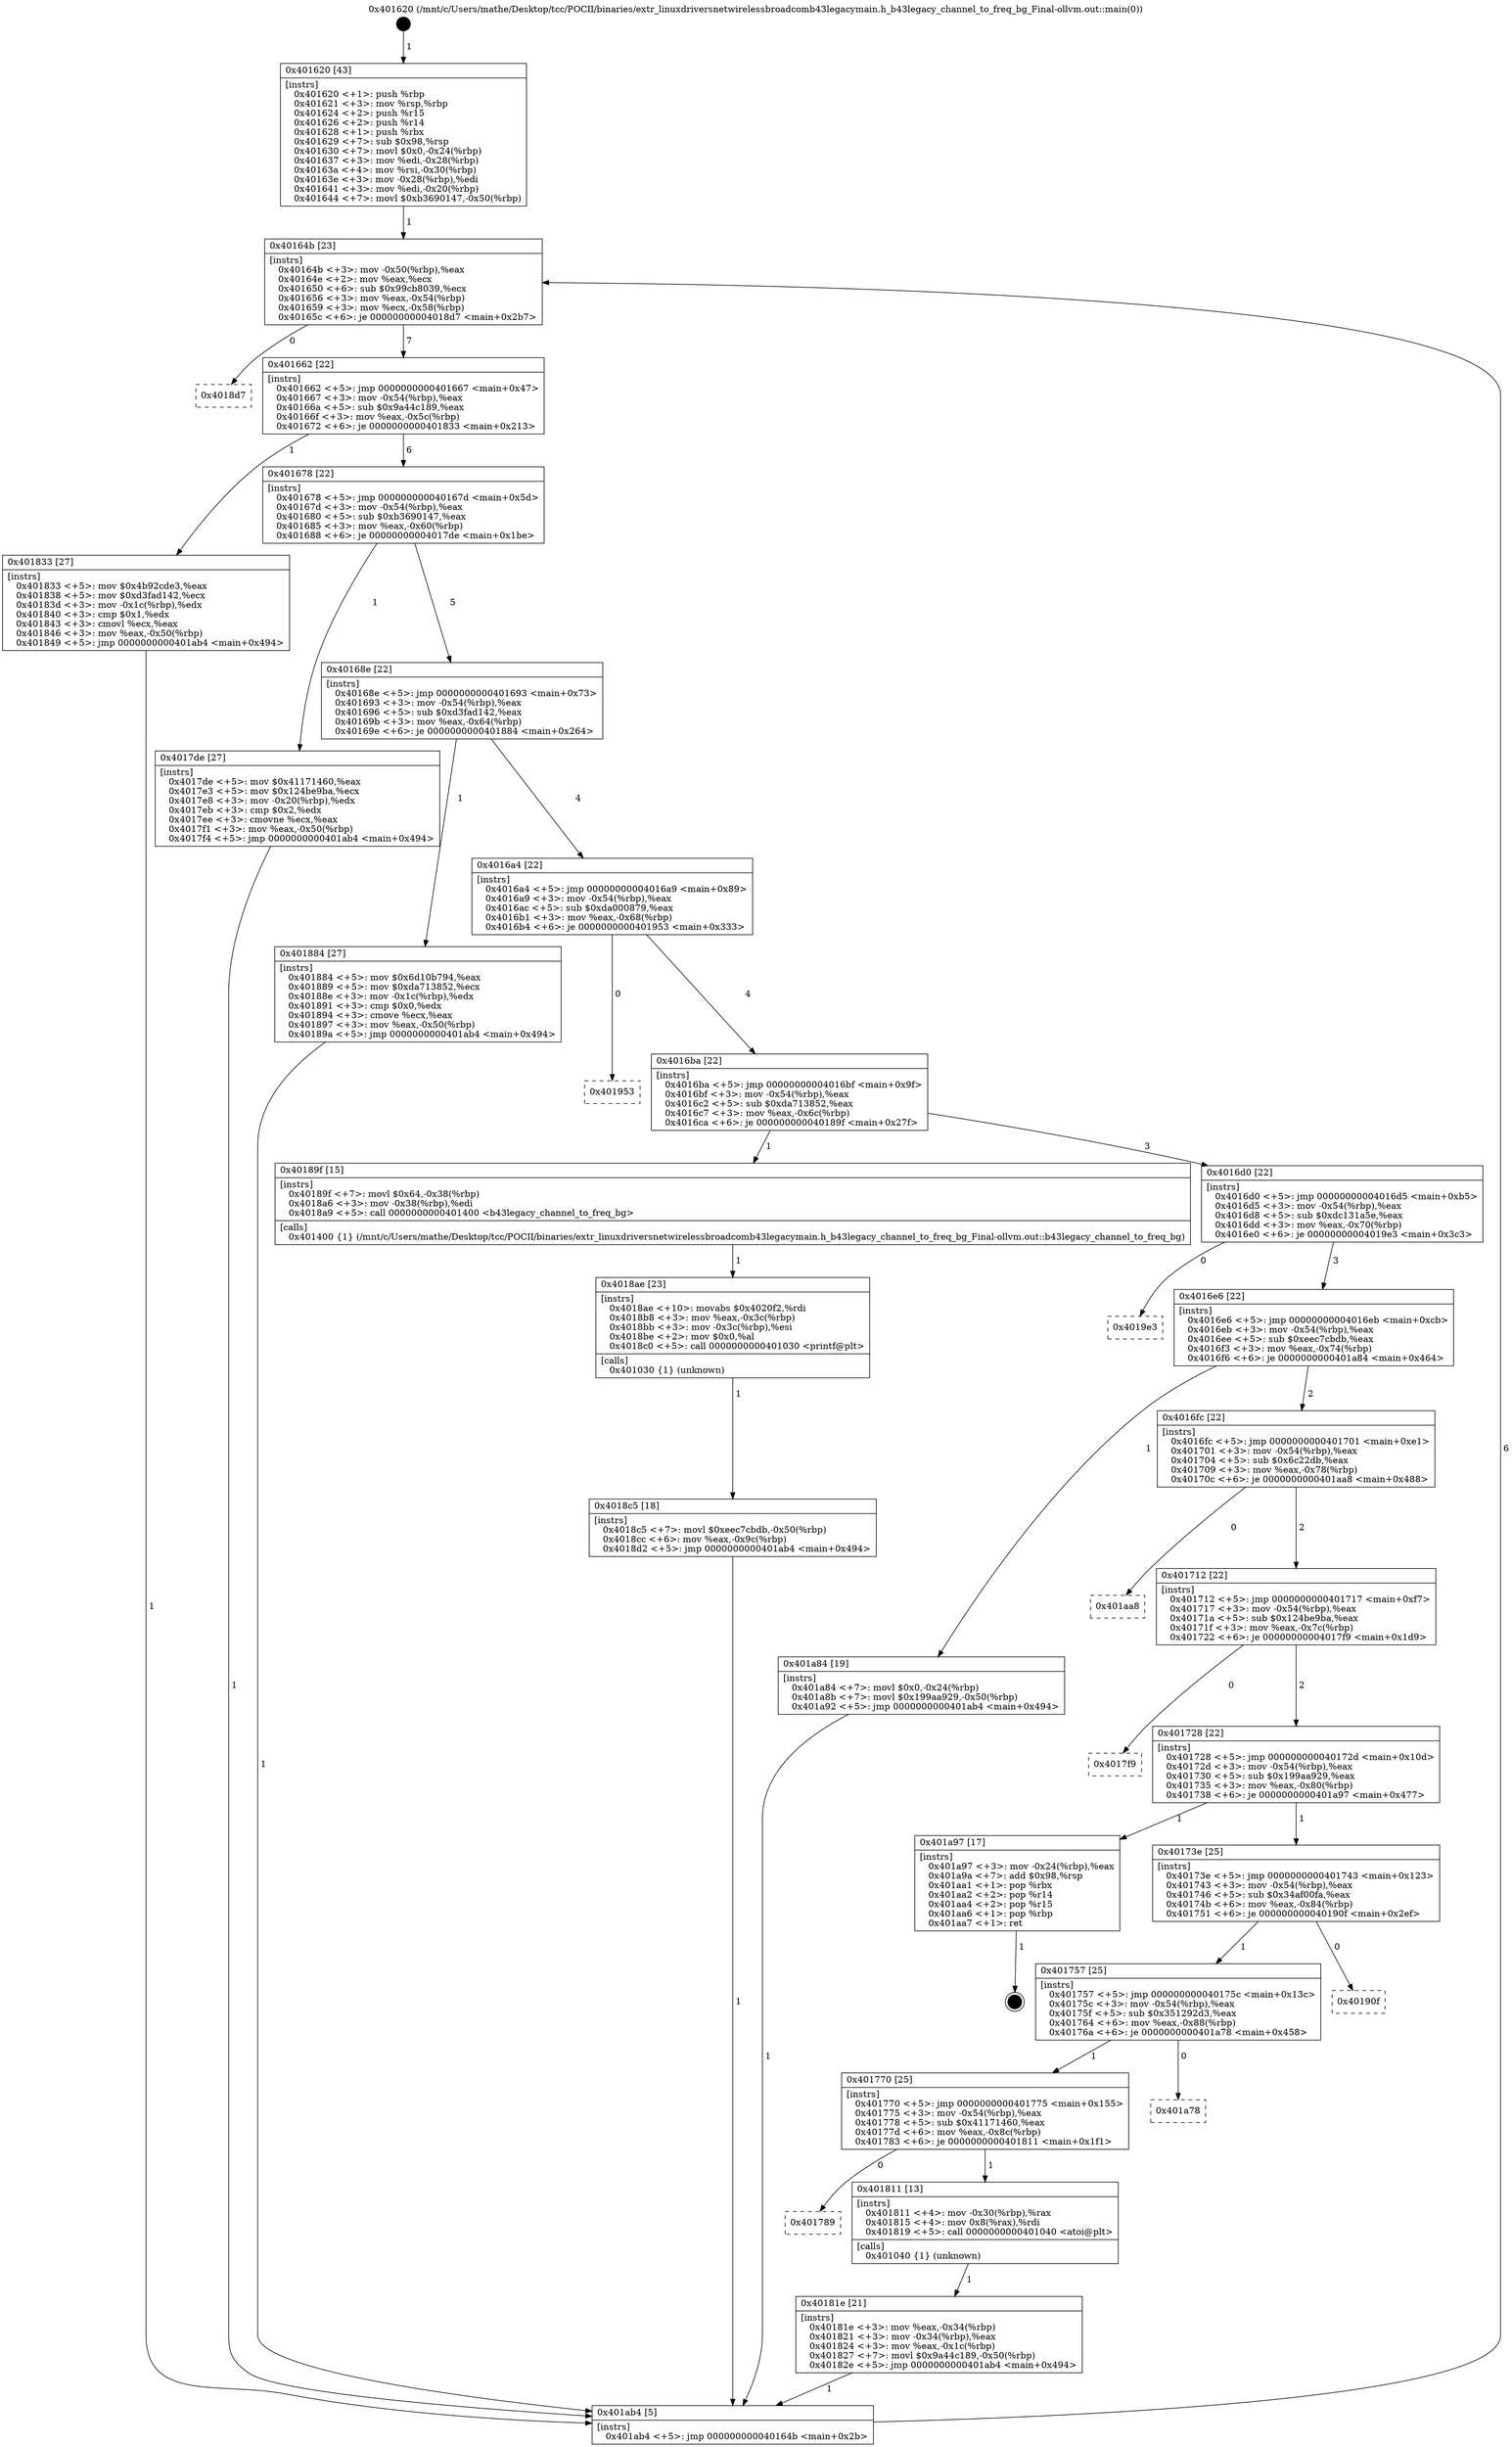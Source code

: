 digraph "0x401620" {
  label = "0x401620 (/mnt/c/Users/mathe/Desktop/tcc/POCII/binaries/extr_linuxdriversnetwirelessbroadcomb43legacymain.h_b43legacy_channel_to_freq_bg_Final-ollvm.out::main(0))"
  labelloc = "t"
  node[shape=record]

  Entry [label="",width=0.3,height=0.3,shape=circle,fillcolor=black,style=filled]
  "0x40164b" [label="{
     0x40164b [23]\l
     | [instrs]\l
     &nbsp;&nbsp;0x40164b \<+3\>: mov -0x50(%rbp),%eax\l
     &nbsp;&nbsp;0x40164e \<+2\>: mov %eax,%ecx\l
     &nbsp;&nbsp;0x401650 \<+6\>: sub $0x99cb8039,%ecx\l
     &nbsp;&nbsp;0x401656 \<+3\>: mov %eax,-0x54(%rbp)\l
     &nbsp;&nbsp;0x401659 \<+3\>: mov %ecx,-0x58(%rbp)\l
     &nbsp;&nbsp;0x40165c \<+6\>: je 00000000004018d7 \<main+0x2b7\>\l
  }"]
  "0x4018d7" [label="{
     0x4018d7\l
  }", style=dashed]
  "0x401662" [label="{
     0x401662 [22]\l
     | [instrs]\l
     &nbsp;&nbsp;0x401662 \<+5\>: jmp 0000000000401667 \<main+0x47\>\l
     &nbsp;&nbsp;0x401667 \<+3\>: mov -0x54(%rbp),%eax\l
     &nbsp;&nbsp;0x40166a \<+5\>: sub $0x9a44c189,%eax\l
     &nbsp;&nbsp;0x40166f \<+3\>: mov %eax,-0x5c(%rbp)\l
     &nbsp;&nbsp;0x401672 \<+6\>: je 0000000000401833 \<main+0x213\>\l
  }"]
  Exit [label="",width=0.3,height=0.3,shape=circle,fillcolor=black,style=filled,peripheries=2]
  "0x401833" [label="{
     0x401833 [27]\l
     | [instrs]\l
     &nbsp;&nbsp;0x401833 \<+5\>: mov $0x4b92cde3,%eax\l
     &nbsp;&nbsp;0x401838 \<+5\>: mov $0xd3fad142,%ecx\l
     &nbsp;&nbsp;0x40183d \<+3\>: mov -0x1c(%rbp),%edx\l
     &nbsp;&nbsp;0x401840 \<+3\>: cmp $0x1,%edx\l
     &nbsp;&nbsp;0x401843 \<+3\>: cmovl %ecx,%eax\l
     &nbsp;&nbsp;0x401846 \<+3\>: mov %eax,-0x50(%rbp)\l
     &nbsp;&nbsp;0x401849 \<+5\>: jmp 0000000000401ab4 \<main+0x494\>\l
  }"]
  "0x401678" [label="{
     0x401678 [22]\l
     | [instrs]\l
     &nbsp;&nbsp;0x401678 \<+5\>: jmp 000000000040167d \<main+0x5d\>\l
     &nbsp;&nbsp;0x40167d \<+3\>: mov -0x54(%rbp),%eax\l
     &nbsp;&nbsp;0x401680 \<+5\>: sub $0xb3690147,%eax\l
     &nbsp;&nbsp;0x401685 \<+3\>: mov %eax,-0x60(%rbp)\l
     &nbsp;&nbsp;0x401688 \<+6\>: je 00000000004017de \<main+0x1be\>\l
  }"]
  "0x4018c5" [label="{
     0x4018c5 [18]\l
     | [instrs]\l
     &nbsp;&nbsp;0x4018c5 \<+7\>: movl $0xeec7cbdb,-0x50(%rbp)\l
     &nbsp;&nbsp;0x4018cc \<+6\>: mov %eax,-0x9c(%rbp)\l
     &nbsp;&nbsp;0x4018d2 \<+5\>: jmp 0000000000401ab4 \<main+0x494\>\l
  }"]
  "0x4017de" [label="{
     0x4017de [27]\l
     | [instrs]\l
     &nbsp;&nbsp;0x4017de \<+5\>: mov $0x41171460,%eax\l
     &nbsp;&nbsp;0x4017e3 \<+5\>: mov $0x124be9ba,%ecx\l
     &nbsp;&nbsp;0x4017e8 \<+3\>: mov -0x20(%rbp),%edx\l
     &nbsp;&nbsp;0x4017eb \<+3\>: cmp $0x2,%edx\l
     &nbsp;&nbsp;0x4017ee \<+3\>: cmovne %ecx,%eax\l
     &nbsp;&nbsp;0x4017f1 \<+3\>: mov %eax,-0x50(%rbp)\l
     &nbsp;&nbsp;0x4017f4 \<+5\>: jmp 0000000000401ab4 \<main+0x494\>\l
  }"]
  "0x40168e" [label="{
     0x40168e [22]\l
     | [instrs]\l
     &nbsp;&nbsp;0x40168e \<+5\>: jmp 0000000000401693 \<main+0x73\>\l
     &nbsp;&nbsp;0x401693 \<+3\>: mov -0x54(%rbp),%eax\l
     &nbsp;&nbsp;0x401696 \<+5\>: sub $0xd3fad142,%eax\l
     &nbsp;&nbsp;0x40169b \<+3\>: mov %eax,-0x64(%rbp)\l
     &nbsp;&nbsp;0x40169e \<+6\>: je 0000000000401884 \<main+0x264\>\l
  }"]
  "0x401ab4" [label="{
     0x401ab4 [5]\l
     | [instrs]\l
     &nbsp;&nbsp;0x401ab4 \<+5\>: jmp 000000000040164b \<main+0x2b\>\l
  }"]
  "0x401620" [label="{
     0x401620 [43]\l
     | [instrs]\l
     &nbsp;&nbsp;0x401620 \<+1\>: push %rbp\l
     &nbsp;&nbsp;0x401621 \<+3\>: mov %rsp,%rbp\l
     &nbsp;&nbsp;0x401624 \<+2\>: push %r15\l
     &nbsp;&nbsp;0x401626 \<+2\>: push %r14\l
     &nbsp;&nbsp;0x401628 \<+1\>: push %rbx\l
     &nbsp;&nbsp;0x401629 \<+7\>: sub $0x98,%rsp\l
     &nbsp;&nbsp;0x401630 \<+7\>: movl $0x0,-0x24(%rbp)\l
     &nbsp;&nbsp;0x401637 \<+3\>: mov %edi,-0x28(%rbp)\l
     &nbsp;&nbsp;0x40163a \<+4\>: mov %rsi,-0x30(%rbp)\l
     &nbsp;&nbsp;0x40163e \<+3\>: mov -0x28(%rbp),%edi\l
     &nbsp;&nbsp;0x401641 \<+3\>: mov %edi,-0x20(%rbp)\l
     &nbsp;&nbsp;0x401644 \<+7\>: movl $0xb3690147,-0x50(%rbp)\l
  }"]
  "0x4018ae" [label="{
     0x4018ae [23]\l
     | [instrs]\l
     &nbsp;&nbsp;0x4018ae \<+10\>: movabs $0x4020f2,%rdi\l
     &nbsp;&nbsp;0x4018b8 \<+3\>: mov %eax,-0x3c(%rbp)\l
     &nbsp;&nbsp;0x4018bb \<+3\>: mov -0x3c(%rbp),%esi\l
     &nbsp;&nbsp;0x4018be \<+2\>: mov $0x0,%al\l
     &nbsp;&nbsp;0x4018c0 \<+5\>: call 0000000000401030 \<printf@plt\>\l
     | [calls]\l
     &nbsp;&nbsp;0x401030 \{1\} (unknown)\l
  }"]
  "0x401884" [label="{
     0x401884 [27]\l
     | [instrs]\l
     &nbsp;&nbsp;0x401884 \<+5\>: mov $0x6d10b794,%eax\l
     &nbsp;&nbsp;0x401889 \<+5\>: mov $0xda713852,%ecx\l
     &nbsp;&nbsp;0x40188e \<+3\>: mov -0x1c(%rbp),%edx\l
     &nbsp;&nbsp;0x401891 \<+3\>: cmp $0x0,%edx\l
     &nbsp;&nbsp;0x401894 \<+3\>: cmove %ecx,%eax\l
     &nbsp;&nbsp;0x401897 \<+3\>: mov %eax,-0x50(%rbp)\l
     &nbsp;&nbsp;0x40189a \<+5\>: jmp 0000000000401ab4 \<main+0x494\>\l
  }"]
  "0x4016a4" [label="{
     0x4016a4 [22]\l
     | [instrs]\l
     &nbsp;&nbsp;0x4016a4 \<+5\>: jmp 00000000004016a9 \<main+0x89\>\l
     &nbsp;&nbsp;0x4016a9 \<+3\>: mov -0x54(%rbp),%eax\l
     &nbsp;&nbsp;0x4016ac \<+5\>: sub $0xda000879,%eax\l
     &nbsp;&nbsp;0x4016b1 \<+3\>: mov %eax,-0x68(%rbp)\l
     &nbsp;&nbsp;0x4016b4 \<+6\>: je 0000000000401953 \<main+0x333\>\l
  }"]
  "0x40181e" [label="{
     0x40181e [21]\l
     | [instrs]\l
     &nbsp;&nbsp;0x40181e \<+3\>: mov %eax,-0x34(%rbp)\l
     &nbsp;&nbsp;0x401821 \<+3\>: mov -0x34(%rbp),%eax\l
     &nbsp;&nbsp;0x401824 \<+3\>: mov %eax,-0x1c(%rbp)\l
     &nbsp;&nbsp;0x401827 \<+7\>: movl $0x9a44c189,-0x50(%rbp)\l
     &nbsp;&nbsp;0x40182e \<+5\>: jmp 0000000000401ab4 \<main+0x494\>\l
  }"]
  "0x401953" [label="{
     0x401953\l
  }", style=dashed]
  "0x4016ba" [label="{
     0x4016ba [22]\l
     | [instrs]\l
     &nbsp;&nbsp;0x4016ba \<+5\>: jmp 00000000004016bf \<main+0x9f\>\l
     &nbsp;&nbsp;0x4016bf \<+3\>: mov -0x54(%rbp),%eax\l
     &nbsp;&nbsp;0x4016c2 \<+5\>: sub $0xda713852,%eax\l
     &nbsp;&nbsp;0x4016c7 \<+3\>: mov %eax,-0x6c(%rbp)\l
     &nbsp;&nbsp;0x4016ca \<+6\>: je 000000000040189f \<main+0x27f\>\l
  }"]
  "0x401789" [label="{
     0x401789\l
  }", style=dashed]
  "0x40189f" [label="{
     0x40189f [15]\l
     | [instrs]\l
     &nbsp;&nbsp;0x40189f \<+7\>: movl $0x64,-0x38(%rbp)\l
     &nbsp;&nbsp;0x4018a6 \<+3\>: mov -0x38(%rbp),%edi\l
     &nbsp;&nbsp;0x4018a9 \<+5\>: call 0000000000401400 \<b43legacy_channel_to_freq_bg\>\l
     | [calls]\l
     &nbsp;&nbsp;0x401400 \{1\} (/mnt/c/Users/mathe/Desktop/tcc/POCII/binaries/extr_linuxdriversnetwirelessbroadcomb43legacymain.h_b43legacy_channel_to_freq_bg_Final-ollvm.out::b43legacy_channel_to_freq_bg)\l
  }"]
  "0x4016d0" [label="{
     0x4016d0 [22]\l
     | [instrs]\l
     &nbsp;&nbsp;0x4016d0 \<+5\>: jmp 00000000004016d5 \<main+0xb5\>\l
     &nbsp;&nbsp;0x4016d5 \<+3\>: mov -0x54(%rbp),%eax\l
     &nbsp;&nbsp;0x4016d8 \<+5\>: sub $0xdc131a5e,%eax\l
     &nbsp;&nbsp;0x4016dd \<+3\>: mov %eax,-0x70(%rbp)\l
     &nbsp;&nbsp;0x4016e0 \<+6\>: je 00000000004019e3 \<main+0x3c3\>\l
  }"]
  "0x401811" [label="{
     0x401811 [13]\l
     | [instrs]\l
     &nbsp;&nbsp;0x401811 \<+4\>: mov -0x30(%rbp),%rax\l
     &nbsp;&nbsp;0x401815 \<+4\>: mov 0x8(%rax),%rdi\l
     &nbsp;&nbsp;0x401819 \<+5\>: call 0000000000401040 \<atoi@plt\>\l
     | [calls]\l
     &nbsp;&nbsp;0x401040 \{1\} (unknown)\l
  }"]
  "0x4019e3" [label="{
     0x4019e3\l
  }", style=dashed]
  "0x4016e6" [label="{
     0x4016e6 [22]\l
     | [instrs]\l
     &nbsp;&nbsp;0x4016e6 \<+5\>: jmp 00000000004016eb \<main+0xcb\>\l
     &nbsp;&nbsp;0x4016eb \<+3\>: mov -0x54(%rbp),%eax\l
     &nbsp;&nbsp;0x4016ee \<+5\>: sub $0xeec7cbdb,%eax\l
     &nbsp;&nbsp;0x4016f3 \<+3\>: mov %eax,-0x74(%rbp)\l
     &nbsp;&nbsp;0x4016f6 \<+6\>: je 0000000000401a84 \<main+0x464\>\l
  }"]
  "0x401770" [label="{
     0x401770 [25]\l
     | [instrs]\l
     &nbsp;&nbsp;0x401770 \<+5\>: jmp 0000000000401775 \<main+0x155\>\l
     &nbsp;&nbsp;0x401775 \<+3\>: mov -0x54(%rbp),%eax\l
     &nbsp;&nbsp;0x401778 \<+5\>: sub $0x41171460,%eax\l
     &nbsp;&nbsp;0x40177d \<+6\>: mov %eax,-0x8c(%rbp)\l
     &nbsp;&nbsp;0x401783 \<+6\>: je 0000000000401811 \<main+0x1f1\>\l
  }"]
  "0x401a84" [label="{
     0x401a84 [19]\l
     | [instrs]\l
     &nbsp;&nbsp;0x401a84 \<+7\>: movl $0x0,-0x24(%rbp)\l
     &nbsp;&nbsp;0x401a8b \<+7\>: movl $0x199aa929,-0x50(%rbp)\l
     &nbsp;&nbsp;0x401a92 \<+5\>: jmp 0000000000401ab4 \<main+0x494\>\l
  }"]
  "0x4016fc" [label="{
     0x4016fc [22]\l
     | [instrs]\l
     &nbsp;&nbsp;0x4016fc \<+5\>: jmp 0000000000401701 \<main+0xe1\>\l
     &nbsp;&nbsp;0x401701 \<+3\>: mov -0x54(%rbp),%eax\l
     &nbsp;&nbsp;0x401704 \<+5\>: sub $0x6c22db,%eax\l
     &nbsp;&nbsp;0x401709 \<+3\>: mov %eax,-0x78(%rbp)\l
     &nbsp;&nbsp;0x40170c \<+6\>: je 0000000000401aa8 \<main+0x488\>\l
  }"]
  "0x401a78" [label="{
     0x401a78\l
  }", style=dashed]
  "0x401aa8" [label="{
     0x401aa8\l
  }", style=dashed]
  "0x401712" [label="{
     0x401712 [22]\l
     | [instrs]\l
     &nbsp;&nbsp;0x401712 \<+5\>: jmp 0000000000401717 \<main+0xf7\>\l
     &nbsp;&nbsp;0x401717 \<+3\>: mov -0x54(%rbp),%eax\l
     &nbsp;&nbsp;0x40171a \<+5\>: sub $0x124be9ba,%eax\l
     &nbsp;&nbsp;0x40171f \<+3\>: mov %eax,-0x7c(%rbp)\l
     &nbsp;&nbsp;0x401722 \<+6\>: je 00000000004017f9 \<main+0x1d9\>\l
  }"]
  "0x401757" [label="{
     0x401757 [25]\l
     | [instrs]\l
     &nbsp;&nbsp;0x401757 \<+5\>: jmp 000000000040175c \<main+0x13c\>\l
     &nbsp;&nbsp;0x40175c \<+3\>: mov -0x54(%rbp),%eax\l
     &nbsp;&nbsp;0x40175f \<+5\>: sub $0x351292d3,%eax\l
     &nbsp;&nbsp;0x401764 \<+6\>: mov %eax,-0x88(%rbp)\l
     &nbsp;&nbsp;0x40176a \<+6\>: je 0000000000401a78 \<main+0x458\>\l
  }"]
  "0x4017f9" [label="{
     0x4017f9\l
  }", style=dashed]
  "0x401728" [label="{
     0x401728 [22]\l
     | [instrs]\l
     &nbsp;&nbsp;0x401728 \<+5\>: jmp 000000000040172d \<main+0x10d\>\l
     &nbsp;&nbsp;0x40172d \<+3\>: mov -0x54(%rbp),%eax\l
     &nbsp;&nbsp;0x401730 \<+5\>: sub $0x199aa929,%eax\l
     &nbsp;&nbsp;0x401735 \<+3\>: mov %eax,-0x80(%rbp)\l
     &nbsp;&nbsp;0x401738 \<+6\>: je 0000000000401a97 \<main+0x477\>\l
  }"]
  "0x40190f" [label="{
     0x40190f\l
  }", style=dashed]
  "0x401a97" [label="{
     0x401a97 [17]\l
     | [instrs]\l
     &nbsp;&nbsp;0x401a97 \<+3\>: mov -0x24(%rbp),%eax\l
     &nbsp;&nbsp;0x401a9a \<+7\>: add $0x98,%rsp\l
     &nbsp;&nbsp;0x401aa1 \<+1\>: pop %rbx\l
     &nbsp;&nbsp;0x401aa2 \<+2\>: pop %r14\l
     &nbsp;&nbsp;0x401aa4 \<+2\>: pop %r15\l
     &nbsp;&nbsp;0x401aa6 \<+1\>: pop %rbp\l
     &nbsp;&nbsp;0x401aa7 \<+1\>: ret\l
  }"]
  "0x40173e" [label="{
     0x40173e [25]\l
     | [instrs]\l
     &nbsp;&nbsp;0x40173e \<+5\>: jmp 0000000000401743 \<main+0x123\>\l
     &nbsp;&nbsp;0x401743 \<+3\>: mov -0x54(%rbp),%eax\l
     &nbsp;&nbsp;0x401746 \<+5\>: sub $0x34af00fa,%eax\l
     &nbsp;&nbsp;0x40174b \<+6\>: mov %eax,-0x84(%rbp)\l
     &nbsp;&nbsp;0x401751 \<+6\>: je 000000000040190f \<main+0x2ef\>\l
  }"]
  Entry -> "0x401620" [label=" 1"]
  "0x40164b" -> "0x4018d7" [label=" 0"]
  "0x40164b" -> "0x401662" [label=" 7"]
  "0x401a97" -> Exit [label=" 1"]
  "0x401662" -> "0x401833" [label=" 1"]
  "0x401662" -> "0x401678" [label=" 6"]
  "0x401a84" -> "0x401ab4" [label=" 1"]
  "0x401678" -> "0x4017de" [label=" 1"]
  "0x401678" -> "0x40168e" [label=" 5"]
  "0x4017de" -> "0x401ab4" [label=" 1"]
  "0x401620" -> "0x40164b" [label=" 1"]
  "0x401ab4" -> "0x40164b" [label=" 6"]
  "0x4018c5" -> "0x401ab4" [label=" 1"]
  "0x40168e" -> "0x401884" [label=" 1"]
  "0x40168e" -> "0x4016a4" [label=" 4"]
  "0x4018ae" -> "0x4018c5" [label=" 1"]
  "0x4016a4" -> "0x401953" [label=" 0"]
  "0x4016a4" -> "0x4016ba" [label=" 4"]
  "0x40189f" -> "0x4018ae" [label=" 1"]
  "0x4016ba" -> "0x40189f" [label=" 1"]
  "0x4016ba" -> "0x4016d0" [label=" 3"]
  "0x401884" -> "0x401ab4" [label=" 1"]
  "0x4016d0" -> "0x4019e3" [label=" 0"]
  "0x4016d0" -> "0x4016e6" [label=" 3"]
  "0x401833" -> "0x401ab4" [label=" 1"]
  "0x4016e6" -> "0x401a84" [label=" 1"]
  "0x4016e6" -> "0x4016fc" [label=" 2"]
  "0x401811" -> "0x40181e" [label=" 1"]
  "0x4016fc" -> "0x401aa8" [label=" 0"]
  "0x4016fc" -> "0x401712" [label=" 2"]
  "0x401770" -> "0x401789" [label=" 0"]
  "0x401712" -> "0x4017f9" [label=" 0"]
  "0x401712" -> "0x401728" [label=" 2"]
  "0x40181e" -> "0x401ab4" [label=" 1"]
  "0x401728" -> "0x401a97" [label=" 1"]
  "0x401728" -> "0x40173e" [label=" 1"]
  "0x401757" -> "0x401770" [label=" 1"]
  "0x40173e" -> "0x40190f" [label=" 0"]
  "0x40173e" -> "0x401757" [label=" 1"]
  "0x401770" -> "0x401811" [label=" 1"]
  "0x401757" -> "0x401a78" [label=" 0"]
}
